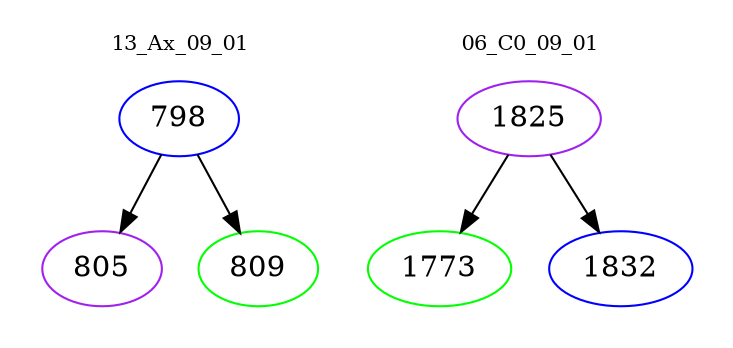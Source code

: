 digraph{
subgraph cluster_0 {
color = white
label = "13_Ax_09_01";
fontsize=10;
T0_798 [label="798", color="blue"]
T0_798 -> T0_805 [color="black"]
T0_805 [label="805", color="purple"]
T0_798 -> T0_809 [color="black"]
T0_809 [label="809", color="green"]
}
subgraph cluster_1 {
color = white
label = "06_C0_09_01";
fontsize=10;
T1_1825 [label="1825", color="purple"]
T1_1825 -> T1_1773 [color="black"]
T1_1773 [label="1773", color="green"]
T1_1825 -> T1_1832 [color="black"]
T1_1832 [label="1832", color="blue"]
}
}

